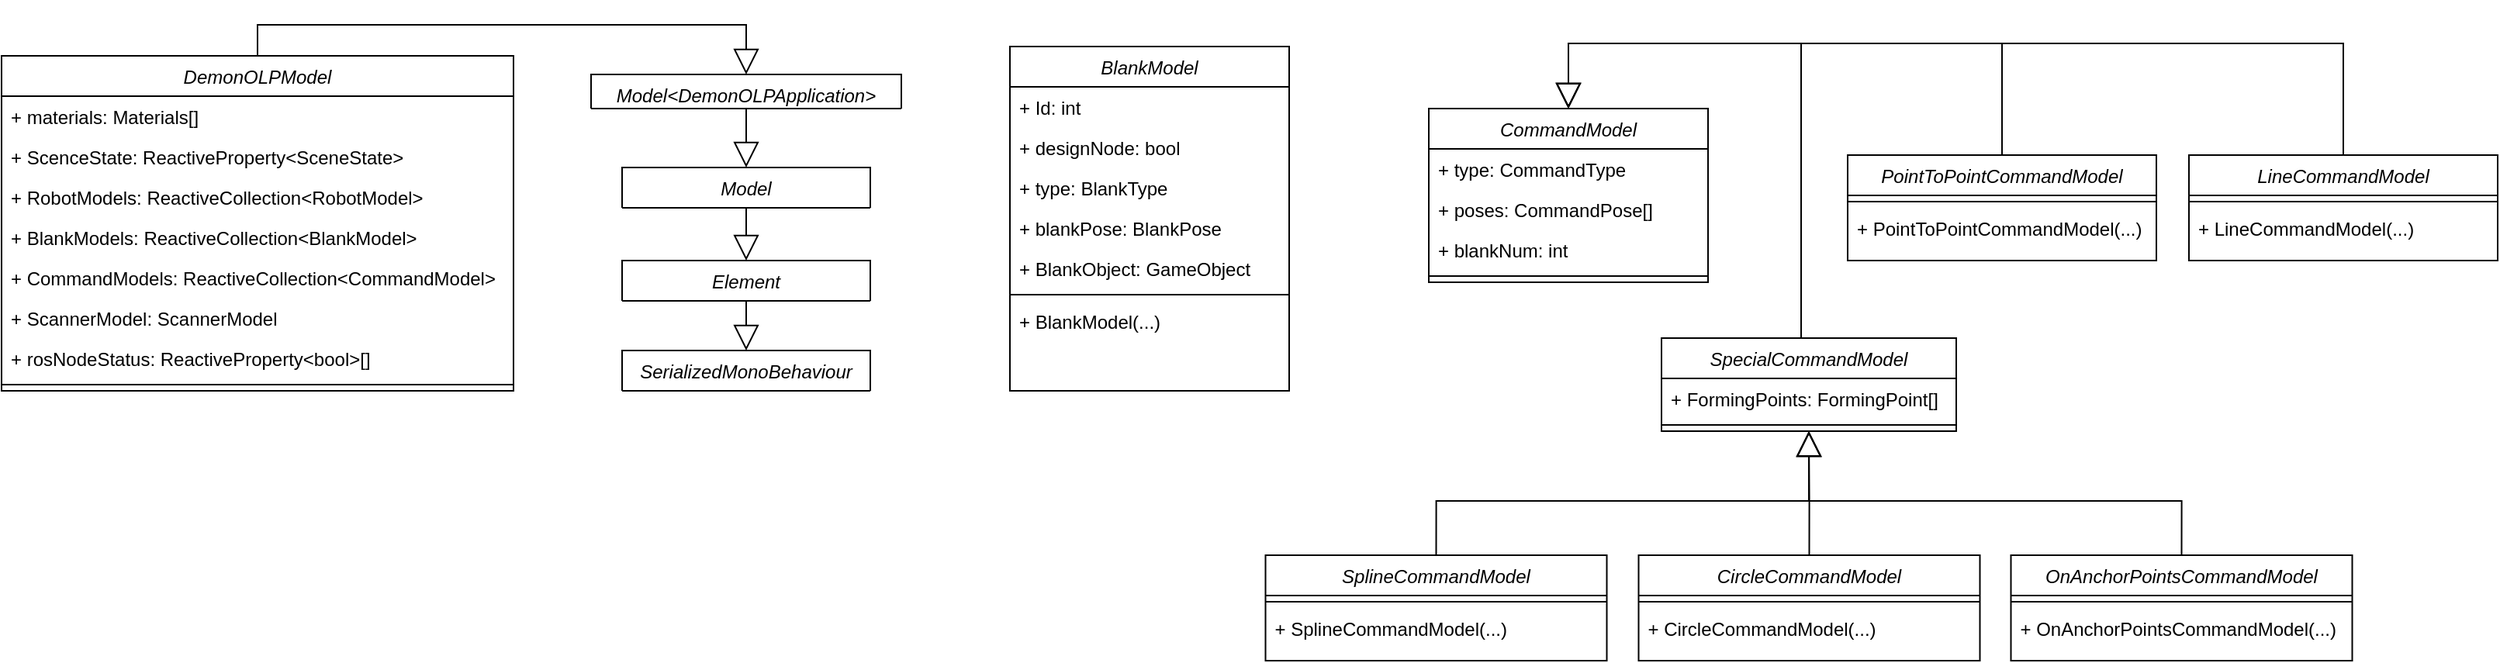 <mxfile version="14.7.3" type="github"><diagram id="C5RBs43oDa-KdzZeNtuy" name="Page-1"><mxGraphModel dx="1035" dy="578" grid="1" gridSize="10" guides="1" tooltips="1" connect="1" arrows="1" fold="1" page="1" pageScale="1" pageWidth="827" pageHeight="1169" math="0" shadow="0"><root><mxCell id="WIyWlLk6GJQsqaUBKTNV-0"/><mxCell id="WIyWlLk6GJQsqaUBKTNV-1" parent="WIyWlLk6GJQsqaUBKTNV-0"/><mxCell id="5G_CxzOqrXxREQN-ShXc-9" style="edgeStyle=orthogonalEdgeStyle;rounded=0;orthogonalLoop=1;jettySize=auto;html=1;exitX=0.5;exitY=0;exitDx=0;exitDy=0;endArrow=block;endFill=0;endSize=14;entryX=0.5;entryY=0;entryDx=0;entryDy=0;" parent="WIyWlLk6GJQsqaUBKTNV-1" source="5G_CxzOqrXxREQN-ShXc-0" target="5G_CxzOqrXxREQN-ShXc-10" edge="1"><mxGeometry relative="1" as="geometry"><mxPoint x="500.0" y="240" as="targetPoint"/></mxGeometry></mxCell><mxCell id="5G_CxzOqrXxREQN-ShXc-0" value="DemonOLPModel" style="swimlane;fontStyle=2;align=center;verticalAlign=top;childLayout=stackLayout;horizontal=1;startSize=26;horizontalStack=0;resizeParent=1;resizeLast=0;collapsible=1;marginBottom=0;rounded=0;shadow=0;strokeWidth=1;" parent="WIyWlLk6GJQsqaUBKTNV-1" vertex="1"><mxGeometry x="20" y="168" width="330" height="216" as="geometry"><mxRectangle x="230" y="140" width="160" height="26" as="alternateBounds"/></mxGeometry></mxCell><mxCell id="5G_CxzOqrXxREQN-ShXc-1" value="+ materials: Materials[]" style="text;align=left;verticalAlign=top;spacingLeft=4;spacingRight=4;overflow=hidden;rotatable=0;points=[[0,0.5],[1,0.5]];portConstraint=eastwest;" parent="5G_CxzOqrXxREQN-ShXc-0" vertex="1"><mxGeometry y="26" width="330" height="26" as="geometry"/></mxCell><mxCell id="5G_CxzOqrXxREQN-ShXc-2" value="+ ScenceState: ReactiveProperty&lt;SceneState&gt;" style="text;align=left;verticalAlign=top;spacingLeft=4;spacingRight=4;overflow=hidden;rotatable=0;points=[[0,0.5],[1,0.5]];portConstraint=eastwest;rounded=0;shadow=0;html=0;" parent="5G_CxzOqrXxREQN-ShXc-0" vertex="1"><mxGeometry y="52" width="330" height="26" as="geometry"/></mxCell><mxCell id="5G_CxzOqrXxREQN-ShXc-3" value="+ RobotModels: ReactiveCollection&lt;RobotModel&gt;" style="text;align=left;verticalAlign=top;spacingLeft=4;spacingRight=4;overflow=hidden;rotatable=0;points=[[0,0.5],[1,0.5]];portConstraint=eastwest;rounded=0;shadow=0;html=0;" parent="5G_CxzOqrXxREQN-ShXc-0" vertex="1"><mxGeometry y="78" width="330" height="26" as="geometry"/></mxCell><mxCell id="5G_CxzOqrXxREQN-ShXc-19" value="+ BlankModels: ReactiveCollection&lt;BlankModel&gt;" style="text;align=left;verticalAlign=top;spacingLeft=4;spacingRight=4;overflow=hidden;rotatable=0;points=[[0,0.5],[1,0.5]];portConstraint=eastwest;rounded=0;shadow=0;html=0;" parent="5G_CxzOqrXxREQN-ShXc-0" vertex="1"><mxGeometry y="104" width="330" height="26" as="geometry"/></mxCell><mxCell id="5G_CxzOqrXxREQN-ShXc-20" value="+ CommandModels: ReactiveCollection&lt;CommandModel&gt;" style="text;align=left;verticalAlign=top;spacingLeft=4;spacingRight=4;overflow=hidden;rotatable=0;points=[[0,0.5],[1,0.5]];portConstraint=eastwest;rounded=0;shadow=0;html=0;" parent="5G_CxzOqrXxREQN-ShXc-0" vertex="1"><mxGeometry y="130" width="330" height="26" as="geometry"/></mxCell><mxCell id="5G_CxzOqrXxREQN-ShXc-21" value="+ ScannerModel: ScannerModel" style="text;align=left;verticalAlign=top;spacingLeft=4;spacingRight=4;overflow=hidden;rotatable=0;points=[[0,0.5],[1,0.5]];portConstraint=eastwest;rounded=0;shadow=0;html=0;" parent="5G_CxzOqrXxREQN-ShXc-0" vertex="1"><mxGeometry y="156" width="330" height="26" as="geometry"/></mxCell><mxCell id="5G_CxzOqrXxREQN-ShXc-22" value="+ rosNodeStatus: ReactiveProperty&lt;bool&gt;[]" style="text;align=left;verticalAlign=top;spacingLeft=4;spacingRight=4;overflow=hidden;rotatable=0;points=[[0,0.5],[1,0.5]];portConstraint=eastwest;rounded=0;shadow=0;html=0;" parent="5G_CxzOqrXxREQN-ShXc-0" vertex="1"><mxGeometry y="182" width="330" height="26" as="geometry"/></mxCell><mxCell id="5G_CxzOqrXxREQN-ShXc-4" value="" style="line;html=1;strokeWidth=1;align=left;verticalAlign=middle;spacingTop=-1;spacingLeft=3;spacingRight=3;rotatable=0;labelPosition=right;points=[];portConstraint=eastwest;" parent="5G_CxzOqrXxREQN-ShXc-0" vertex="1"><mxGeometry y="208" width="330" height="8" as="geometry"/></mxCell><mxCell id="5G_CxzOqrXxREQN-ShXc-25" style="edgeStyle=orthogonalEdgeStyle;rounded=0;orthogonalLoop=1;jettySize=auto;html=1;exitX=0.5;exitY=1;exitDx=0;exitDy=0;endArrow=block;endFill=0;startSize=11;endSize=14;strokeWidth=1;" parent="WIyWlLk6GJQsqaUBKTNV-1" source="5G_CxzOqrXxREQN-ShXc-10" target="5G_CxzOqrXxREQN-ShXc-23" edge="1"><mxGeometry relative="1" as="geometry"/></mxCell><mxCell id="5G_CxzOqrXxREQN-ShXc-10" value="Model&lt;DemonOLPApplication&gt;" style="swimlane;fontStyle=2;align=center;verticalAlign=top;childLayout=stackLayout;horizontal=1;startSize=26;horizontalStack=0;resizeParent=1;resizeLast=0;collapsible=1;marginBottom=0;rounded=0;shadow=0;strokeWidth=1;" parent="WIyWlLk6GJQsqaUBKTNV-1" vertex="1" collapsed="1"><mxGeometry x="400" y="180" width="200" height="22" as="geometry"><mxRectangle x="420" y="168" width="330" height="52" as="alternateBounds"/></mxGeometry></mxCell><mxCell id="5G_CxzOqrXxREQN-ShXc-14" value="" style="line;html=1;strokeWidth=1;align=left;verticalAlign=middle;spacingTop=-1;spacingLeft=3;spacingRight=3;rotatable=0;labelPosition=right;points=[];portConstraint=eastwest;" parent="5G_CxzOqrXxREQN-ShXc-10" vertex="1"><mxGeometry y="22" width="200" height="8" as="geometry"/></mxCell><mxCell id="5G_CxzOqrXxREQN-ShXc-32" style="edgeStyle=orthogonalEdgeStyle;rounded=0;orthogonalLoop=1;jettySize=auto;html=1;exitX=0.5;exitY=1;exitDx=0;exitDy=0;entryX=0.5;entryY=0;entryDx=0;entryDy=0;endArrow=block;endFill=0;startSize=11;endSize=14;strokeWidth=1;" parent="WIyWlLk6GJQsqaUBKTNV-1" source="5G_CxzOqrXxREQN-ShXc-23" target="5G_CxzOqrXxREQN-ShXc-26" edge="1"><mxGeometry relative="1" as="geometry"/></mxCell><mxCell id="5G_CxzOqrXxREQN-ShXc-23" value="Model" style="swimlane;fontStyle=2;align=center;verticalAlign=top;childLayout=stackLayout;horizontal=1;startSize=26;horizontalStack=0;resizeParent=1;resizeLast=0;collapsible=1;marginBottom=0;rounded=0;shadow=0;strokeWidth=1;" parent="WIyWlLk6GJQsqaUBKTNV-1" vertex="1" collapsed="1"><mxGeometry x="420" y="240" width="160" height="26" as="geometry"><mxRectangle x="420" y="260" width="330" height="52" as="alternateBounds"/></mxGeometry></mxCell><mxCell id="5G_CxzOqrXxREQN-ShXc-24" value="" style="line;html=1;strokeWidth=1;align=left;verticalAlign=middle;spacingTop=-1;spacingLeft=3;spacingRight=3;rotatable=0;labelPosition=right;points=[];portConstraint=eastwest;" parent="5G_CxzOqrXxREQN-ShXc-23" vertex="1"><mxGeometry y="26" width="160" height="8" as="geometry"/></mxCell><mxCell id="5G_CxzOqrXxREQN-ShXc-31" style="edgeStyle=orthogonalEdgeStyle;rounded=0;orthogonalLoop=1;jettySize=auto;html=1;exitX=0.5;exitY=1;exitDx=0;exitDy=0;entryX=0.5;entryY=0;entryDx=0;entryDy=0;endArrow=block;endFill=0;startSize=11;endSize=14;strokeWidth=1;" parent="WIyWlLk6GJQsqaUBKTNV-1" source="5G_CxzOqrXxREQN-ShXc-26" target="5G_CxzOqrXxREQN-ShXc-29" edge="1"><mxGeometry relative="1" as="geometry"/></mxCell><mxCell id="5G_CxzOqrXxREQN-ShXc-26" value="Element" style="swimlane;fontStyle=2;align=center;verticalAlign=top;childLayout=stackLayout;horizontal=1;startSize=26;horizontalStack=0;resizeParent=1;resizeLast=0;collapsible=1;marginBottom=0;rounded=0;shadow=0;strokeWidth=1;" parent="WIyWlLk6GJQsqaUBKTNV-1" vertex="1" collapsed="1"><mxGeometry x="420" y="300" width="160" height="26" as="geometry"><mxRectangle x="420" y="350" width="330" height="52" as="alternateBounds"/></mxGeometry></mxCell><mxCell id="5G_CxzOqrXxREQN-ShXc-27" value="" style="line;html=1;strokeWidth=1;align=left;verticalAlign=middle;spacingTop=-1;spacingLeft=3;spacingRight=3;rotatable=0;labelPosition=right;points=[];portConstraint=eastwest;" parent="5G_CxzOqrXxREQN-ShXc-26" vertex="1"><mxGeometry y="26" width="160" height="8" as="geometry"/></mxCell><mxCell id="5G_CxzOqrXxREQN-ShXc-29" value="SerializedMonoBehaviour" style="swimlane;fontStyle=2;align=center;verticalAlign=top;childLayout=stackLayout;horizontal=1;startSize=26;horizontalStack=0;resizeParent=1;resizeLast=0;collapsible=1;marginBottom=0;rounded=0;shadow=0;strokeWidth=1;" parent="WIyWlLk6GJQsqaUBKTNV-1" vertex="1" collapsed="1"><mxGeometry x="420" y="358" width="160" height="26" as="geometry"><mxRectangle x="420" y="436" width="330" height="52" as="alternateBounds"/></mxGeometry></mxCell><mxCell id="5G_CxzOqrXxREQN-ShXc-30" value="" style="line;html=1;strokeWidth=1;align=left;verticalAlign=middle;spacingTop=-1;spacingLeft=3;spacingRight=3;rotatable=0;labelPosition=right;points=[];portConstraint=eastwest;" parent="5G_CxzOqrXxREQN-ShXc-29" vertex="1"><mxGeometry y="26" width="160" height="8" as="geometry"/></mxCell><mxCell id="CJstggTPEPOs3Jj6qC5T-0" value="BlankModel" style="swimlane;fontStyle=2;align=center;verticalAlign=top;childLayout=stackLayout;horizontal=1;startSize=26;horizontalStack=0;resizeParent=1;resizeLast=0;collapsible=1;marginBottom=0;rounded=0;shadow=0;strokeWidth=1;" vertex="1" parent="WIyWlLk6GJQsqaUBKTNV-1"><mxGeometry x="670" y="162" width="180" height="222" as="geometry"><mxRectangle x="230" y="140" width="160" height="26" as="alternateBounds"/></mxGeometry></mxCell><mxCell id="CJstggTPEPOs3Jj6qC5T-1" value="+ Id: int" style="text;align=left;verticalAlign=top;spacingLeft=4;spacingRight=4;overflow=hidden;rotatable=0;points=[[0,0.5],[1,0.5]];portConstraint=eastwest;" vertex="1" parent="CJstggTPEPOs3Jj6qC5T-0"><mxGeometry y="26" width="180" height="26" as="geometry"/></mxCell><mxCell id="CJstggTPEPOs3Jj6qC5T-2" value="+ designNode: bool" style="text;align=left;verticalAlign=top;spacingLeft=4;spacingRight=4;overflow=hidden;rotatable=0;points=[[0,0.5],[1,0.5]];portConstraint=eastwest;rounded=0;shadow=0;html=0;" vertex="1" parent="CJstggTPEPOs3Jj6qC5T-0"><mxGeometry y="52" width="180" height="26" as="geometry"/></mxCell><mxCell id="CJstggTPEPOs3Jj6qC5T-3" value="+ type: BlankType" style="text;align=left;verticalAlign=top;spacingLeft=4;spacingRight=4;overflow=hidden;rotatable=0;points=[[0,0.5],[1,0.5]];portConstraint=eastwest;rounded=0;shadow=0;html=0;" vertex="1" parent="CJstggTPEPOs3Jj6qC5T-0"><mxGeometry y="78" width="180" height="26" as="geometry"/></mxCell><mxCell id="CJstggTPEPOs3Jj6qC5T-4" value="+ blankPose: BlankPose" style="text;align=left;verticalAlign=top;spacingLeft=4;spacingRight=4;overflow=hidden;rotatable=0;points=[[0,0.5],[1,0.5]];portConstraint=eastwest;rounded=0;shadow=0;html=0;" vertex="1" parent="CJstggTPEPOs3Jj6qC5T-0"><mxGeometry y="104" width="180" height="26" as="geometry"/></mxCell><mxCell id="CJstggTPEPOs3Jj6qC5T-5" value="+ BlankObject: GameObject" style="text;align=left;verticalAlign=top;spacingLeft=4;spacingRight=4;overflow=hidden;rotatable=0;points=[[0,0.5],[1,0.5]];portConstraint=eastwest;rounded=0;shadow=0;html=0;" vertex="1" parent="CJstggTPEPOs3Jj6qC5T-0"><mxGeometry y="130" width="180" height="26" as="geometry"/></mxCell><mxCell id="CJstggTPEPOs3Jj6qC5T-8" value="" style="line;html=1;strokeWidth=1;align=left;verticalAlign=middle;spacingTop=-1;spacingLeft=3;spacingRight=3;rotatable=0;labelPosition=right;points=[];portConstraint=eastwest;" vertex="1" parent="CJstggTPEPOs3Jj6qC5T-0"><mxGeometry y="156" width="180" height="8" as="geometry"/></mxCell><mxCell id="CJstggTPEPOs3Jj6qC5T-7" value="+ BlankModel(...)" style="text;align=left;verticalAlign=top;spacingLeft=4;spacingRight=4;overflow=hidden;rotatable=0;points=[[0,0.5],[1,0.5]];portConstraint=eastwest;rounded=0;shadow=0;html=0;" vertex="1" parent="CJstggTPEPOs3Jj6qC5T-0"><mxGeometry y="164" width="180" height="30" as="geometry"/></mxCell><mxCell id="CJstggTPEPOs3Jj6qC5T-9" value="CommandModel" style="swimlane;fontStyle=2;align=center;verticalAlign=top;childLayout=stackLayout;horizontal=1;startSize=26;horizontalStack=0;resizeParent=1;resizeLast=0;collapsible=1;marginBottom=0;rounded=0;shadow=0;strokeWidth=1;" vertex="1" parent="WIyWlLk6GJQsqaUBKTNV-1"><mxGeometry x="940" y="202" width="180" height="112" as="geometry"><mxRectangle x="230" y="140" width="160" height="26" as="alternateBounds"/></mxGeometry></mxCell><mxCell id="CJstggTPEPOs3Jj6qC5T-10" value="+ type: CommandType" style="text;align=left;verticalAlign=top;spacingLeft=4;spacingRight=4;overflow=hidden;rotatable=0;points=[[0,0.5],[1,0.5]];portConstraint=eastwest;" vertex="1" parent="CJstggTPEPOs3Jj6qC5T-9"><mxGeometry y="26" width="180" height="26" as="geometry"/></mxCell><mxCell id="CJstggTPEPOs3Jj6qC5T-11" value="+ poses: CommandPose[]" style="text;align=left;verticalAlign=top;spacingLeft=4;spacingRight=4;overflow=hidden;rotatable=0;points=[[0,0.5],[1,0.5]];portConstraint=eastwest;rounded=0;shadow=0;html=0;" vertex="1" parent="CJstggTPEPOs3Jj6qC5T-9"><mxGeometry y="52" width="180" height="26" as="geometry"/></mxCell><mxCell id="CJstggTPEPOs3Jj6qC5T-12" value="+ blankNum: int" style="text;align=left;verticalAlign=top;spacingLeft=4;spacingRight=4;overflow=hidden;rotatable=0;points=[[0,0.5],[1,0.5]];portConstraint=eastwest;rounded=0;shadow=0;html=0;" vertex="1" parent="CJstggTPEPOs3Jj6qC5T-9"><mxGeometry y="78" width="180" height="26" as="geometry"/></mxCell><mxCell id="CJstggTPEPOs3Jj6qC5T-15" value="" style="line;html=1;strokeWidth=1;align=left;verticalAlign=middle;spacingTop=-1;spacingLeft=3;spacingRight=3;rotatable=0;labelPosition=right;points=[];portConstraint=eastwest;" vertex="1" parent="CJstggTPEPOs3Jj6qC5T-9"><mxGeometry y="104" width="180" height="8" as="geometry"/></mxCell><mxCell id="CJstggTPEPOs3Jj6qC5T-23" style="edgeStyle=orthogonalEdgeStyle;rounded=0;orthogonalLoop=1;jettySize=auto;html=1;exitX=0.5;exitY=0;exitDx=0;exitDy=0;entryX=0.5;entryY=0;entryDx=0;entryDy=0;endArrow=block;endFill=0;endSize=14;" edge="1" parent="WIyWlLk6GJQsqaUBKTNV-1" source="CJstggTPEPOs3Jj6qC5T-18" target="CJstggTPEPOs3Jj6qC5T-9"><mxGeometry relative="1" as="geometry"><Array as="points"><mxPoint x="1310" y="160"/><mxPoint x="1030" y="160"/></Array></mxGeometry></mxCell><mxCell id="CJstggTPEPOs3Jj6qC5T-18" value="PointToPointCommandModel" style="swimlane;fontStyle=2;align=center;verticalAlign=top;childLayout=stackLayout;horizontal=1;startSize=26;horizontalStack=0;resizeParent=1;resizeLast=0;collapsible=1;marginBottom=0;rounded=0;shadow=0;strokeWidth=1;" vertex="1" parent="WIyWlLk6GJQsqaUBKTNV-1"><mxGeometry x="1210" y="232" width="199" height="68" as="geometry"><mxRectangle x="230" y="140" width="160" height="26" as="alternateBounds"/></mxGeometry></mxCell><mxCell id="CJstggTPEPOs3Jj6qC5T-22" value="" style="line;html=1;strokeWidth=1;align=left;verticalAlign=middle;spacingTop=-1;spacingLeft=3;spacingRight=3;rotatable=0;labelPosition=right;points=[];portConstraint=eastwest;" vertex="1" parent="CJstggTPEPOs3Jj6qC5T-18"><mxGeometry y="26" width="199" height="8" as="geometry"/></mxCell><mxCell id="CJstggTPEPOs3Jj6qC5T-6" value="+ PointToPointCommandModel(...)" style="text;align=left;verticalAlign=top;spacingLeft=4;spacingRight=4;overflow=hidden;rotatable=0;points=[[0,0.5],[1,0.5]];portConstraint=eastwest;rounded=0;shadow=0;html=0;" vertex="1" parent="CJstggTPEPOs3Jj6qC5T-18"><mxGeometry y="34" width="199" height="26" as="geometry"/></mxCell><mxCell id="CJstggTPEPOs3Jj6qC5T-29" style="edgeStyle=orthogonalEdgeStyle;rounded=0;orthogonalLoop=1;jettySize=auto;html=1;exitX=0.5;exitY=0;exitDx=0;exitDy=0;entryX=0.5;entryY=0;entryDx=0;entryDy=0;endArrow=block;endFill=0;endSize=14;" edge="1" parent="WIyWlLk6GJQsqaUBKTNV-1" source="CJstggTPEPOs3Jj6qC5T-24" target="CJstggTPEPOs3Jj6qC5T-9"><mxGeometry relative="1" as="geometry"><Array as="points"><mxPoint x="1180" y="160"/><mxPoint x="1030" y="160"/></Array></mxGeometry></mxCell><mxCell id="CJstggTPEPOs3Jj6qC5T-24" value="SpecialCommandModel" style="swimlane;fontStyle=2;align=center;verticalAlign=top;childLayout=stackLayout;horizontal=1;startSize=26;horizontalStack=0;resizeParent=1;resizeLast=0;collapsible=1;marginBottom=0;rounded=0;shadow=0;strokeWidth=1;" vertex="1" parent="WIyWlLk6GJQsqaUBKTNV-1"><mxGeometry x="1090" y="350" width="190" height="60" as="geometry"><mxRectangle x="230" y="140" width="160" height="26" as="alternateBounds"/></mxGeometry></mxCell><mxCell id="CJstggTPEPOs3Jj6qC5T-25" value="+ FormingPoints: FormingPoint[]" style="text;align=left;verticalAlign=top;spacingLeft=4;spacingRight=4;overflow=hidden;rotatable=0;points=[[0,0.5],[1,0.5]];portConstraint=eastwest;" vertex="1" parent="CJstggTPEPOs3Jj6qC5T-24"><mxGeometry y="26" width="190" height="26" as="geometry"/></mxCell><mxCell id="CJstggTPEPOs3Jj6qC5T-28" value="" style="line;html=1;strokeWidth=1;align=left;verticalAlign=middle;spacingTop=-1;spacingLeft=3;spacingRight=3;rotatable=0;labelPosition=right;points=[];portConstraint=eastwest;" vertex="1" parent="CJstggTPEPOs3Jj6qC5T-24"><mxGeometry y="52" width="190" height="8" as="geometry"/></mxCell><mxCell id="CJstggTPEPOs3Jj6qC5T-33" style="edgeStyle=orthogonalEdgeStyle;rounded=0;orthogonalLoop=1;jettySize=auto;html=1;exitX=0.5;exitY=0;exitDx=0;exitDy=0;entryX=0.5;entryY=1;entryDx=0;entryDy=0;endArrow=block;endFill=0;endSize=14;" edge="1" parent="WIyWlLk6GJQsqaUBKTNV-1" source="CJstggTPEPOs3Jj6qC5T-34" target="CJstggTPEPOs3Jj6qC5T-24"><mxGeometry relative="1" as="geometry"><mxPoint x="1315" y="490" as="sourcePoint"/></mxGeometry></mxCell><mxCell id="CJstggTPEPOs3Jj6qC5T-34" value="OnAnchorPointsCommandModel" style="swimlane;fontStyle=2;align=center;verticalAlign=top;childLayout=stackLayout;horizontal=1;startSize=26;horizontalStack=0;resizeParent=1;resizeLast=0;collapsible=1;marginBottom=0;rounded=0;shadow=0;strokeWidth=1;" vertex="1" parent="WIyWlLk6GJQsqaUBKTNV-1"><mxGeometry x="1315.25" y="490" width="220" height="68" as="geometry"><mxRectangle x="230" y="140" width="160" height="26" as="alternateBounds"/></mxGeometry></mxCell><mxCell id="CJstggTPEPOs3Jj6qC5T-35" value="" style="line;html=1;strokeWidth=1;align=left;verticalAlign=middle;spacingTop=-1;spacingLeft=3;spacingRight=3;rotatable=0;labelPosition=right;points=[];portConstraint=eastwest;" vertex="1" parent="CJstggTPEPOs3Jj6qC5T-34"><mxGeometry y="26" width="220" height="8" as="geometry"/></mxCell><mxCell id="CJstggTPEPOs3Jj6qC5T-36" value="+ OnAnchorPointsCommandModel(...)" style="text;align=left;verticalAlign=top;spacingLeft=4;spacingRight=4;overflow=hidden;rotatable=0;points=[[0,0.5],[1,0.5]];portConstraint=eastwest;rounded=0;shadow=0;html=0;" vertex="1" parent="CJstggTPEPOs3Jj6qC5T-34"><mxGeometry y="34" width="220" height="26" as="geometry"/></mxCell><mxCell id="CJstggTPEPOs3Jj6qC5T-40" style="edgeStyle=orthogonalEdgeStyle;rounded=0;orthogonalLoop=1;jettySize=auto;html=1;exitX=0.5;exitY=0;exitDx=0;exitDy=0;entryX=0.5;entryY=1;entryDx=0;entryDy=0;endArrow=block;endFill=0;endSize=14;" edge="1" parent="WIyWlLk6GJQsqaUBKTNV-1" source="CJstggTPEPOs3Jj6qC5T-37" target="CJstggTPEPOs3Jj6qC5T-24"><mxGeometry relative="1" as="geometry"/></mxCell><mxCell id="CJstggTPEPOs3Jj6qC5T-37" value="CircleCommandModel" style="swimlane;fontStyle=2;align=center;verticalAlign=top;childLayout=stackLayout;horizontal=1;startSize=26;horizontalStack=0;resizeParent=1;resizeLast=0;collapsible=1;marginBottom=0;rounded=0;shadow=0;strokeWidth=1;" vertex="1" parent="WIyWlLk6GJQsqaUBKTNV-1"><mxGeometry x="1075.25" y="490" width="220" height="68" as="geometry"><mxRectangle x="230" y="140" width="160" height="26" as="alternateBounds"/></mxGeometry></mxCell><mxCell id="CJstggTPEPOs3Jj6qC5T-38" value="" style="line;html=1;strokeWidth=1;align=left;verticalAlign=middle;spacingTop=-1;spacingLeft=3;spacingRight=3;rotatable=0;labelPosition=right;points=[];portConstraint=eastwest;" vertex="1" parent="CJstggTPEPOs3Jj6qC5T-37"><mxGeometry y="26" width="220" height="8" as="geometry"/></mxCell><mxCell id="CJstggTPEPOs3Jj6qC5T-39" value="+ CircleCommandModel(...)" style="text;align=left;verticalAlign=top;spacingLeft=4;spacingRight=4;overflow=hidden;rotatable=0;points=[[0,0.5],[1,0.5]];portConstraint=eastwest;rounded=0;shadow=0;html=0;" vertex="1" parent="CJstggTPEPOs3Jj6qC5T-37"><mxGeometry y="34" width="220" height="26" as="geometry"/></mxCell><mxCell id="CJstggTPEPOs3Jj6qC5T-44" style="edgeStyle=orthogonalEdgeStyle;rounded=0;orthogonalLoop=1;jettySize=auto;html=1;exitX=0.5;exitY=0;exitDx=0;exitDy=0;endArrow=block;endFill=0;endSize=14;" edge="1" parent="WIyWlLk6GJQsqaUBKTNV-1" source="CJstggTPEPOs3Jj6qC5T-41" target="CJstggTPEPOs3Jj6qC5T-24"><mxGeometry relative="1" as="geometry"/></mxCell><mxCell id="CJstggTPEPOs3Jj6qC5T-41" value="SplineCommandModel" style="swimlane;fontStyle=2;align=center;verticalAlign=top;childLayout=stackLayout;horizontal=1;startSize=26;horizontalStack=0;resizeParent=1;resizeLast=0;collapsible=1;marginBottom=0;rounded=0;shadow=0;strokeWidth=1;" vertex="1" parent="WIyWlLk6GJQsqaUBKTNV-1"><mxGeometry x="834.75" y="490" width="220" height="68" as="geometry"><mxRectangle x="230" y="140" width="160" height="26" as="alternateBounds"/></mxGeometry></mxCell><mxCell id="CJstggTPEPOs3Jj6qC5T-42" value="" style="line;html=1;strokeWidth=1;align=left;verticalAlign=middle;spacingTop=-1;spacingLeft=3;spacingRight=3;rotatable=0;labelPosition=right;points=[];portConstraint=eastwest;" vertex="1" parent="CJstggTPEPOs3Jj6qC5T-41"><mxGeometry y="26" width="220" height="8" as="geometry"/></mxCell><mxCell id="CJstggTPEPOs3Jj6qC5T-43" value="+ SplineCommandModel(...)" style="text;align=left;verticalAlign=top;spacingLeft=4;spacingRight=4;overflow=hidden;rotatable=0;points=[[0,0.5],[1,0.5]];portConstraint=eastwest;rounded=0;shadow=0;html=0;" vertex="1" parent="CJstggTPEPOs3Jj6qC5T-41"><mxGeometry y="34" width="220" height="26" as="geometry"/></mxCell><mxCell id="CJstggTPEPOs3Jj6qC5T-48" style="edgeStyle=orthogonalEdgeStyle;rounded=0;orthogonalLoop=1;jettySize=auto;html=1;exitX=0.5;exitY=0;exitDx=0;exitDy=0;endArrow=block;endFill=0;endSize=14;entryX=0.5;entryY=0;entryDx=0;entryDy=0;" edge="1" parent="WIyWlLk6GJQsqaUBKTNV-1" source="CJstggTPEPOs3Jj6qC5T-45" target="CJstggTPEPOs3Jj6qC5T-9"><mxGeometry relative="1" as="geometry"><mxPoint x="1120" y="258" as="targetPoint"/><Array as="points"><mxPoint x="1530" y="160"/><mxPoint x="1030" y="160"/></Array></mxGeometry></mxCell><mxCell id="CJstggTPEPOs3Jj6qC5T-45" value="LineCommandModel" style="swimlane;fontStyle=2;align=center;verticalAlign=top;childLayout=stackLayout;horizontal=1;startSize=26;horizontalStack=0;resizeParent=1;resizeLast=0;collapsible=1;marginBottom=0;rounded=0;shadow=0;strokeWidth=1;" vertex="1" parent="WIyWlLk6GJQsqaUBKTNV-1"><mxGeometry x="1430" y="232" width="199" height="68" as="geometry"><mxRectangle x="230" y="140" width="160" height="26" as="alternateBounds"/></mxGeometry></mxCell><mxCell id="CJstggTPEPOs3Jj6qC5T-46" value="" style="line;html=1;strokeWidth=1;align=left;verticalAlign=middle;spacingTop=-1;spacingLeft=3;spacingRight=3;rotatable=0;labelPosition=right;points=[];portConstraint=eastwest;" vertex="1" parent="CJstggTPEPOs3Jj6qC5T-45"><mxGeometry y="26" width="199" height="8" as="geometry"/></mxCell><mxCell id="CJstggTPEPOs3Jj6qC5T-47" value="+ LineCommandModel(...)" style="text;align=left;verticalAlign=top;spacingLeft=4;spacingRight=4;overflow=hidden;rotatable=0;points=[[0,0.5],[1,0.5]];portConstraint=eastwest;rounded=0;shadow=0;html=0;" vertex="1" parent="CJstggTPEPOs3Jj6qC5T-45"><mxGeometry y="34" width="199" height="26" as="geometry"/></mxCell></root></mxGraphModel></diagram></mxfile>